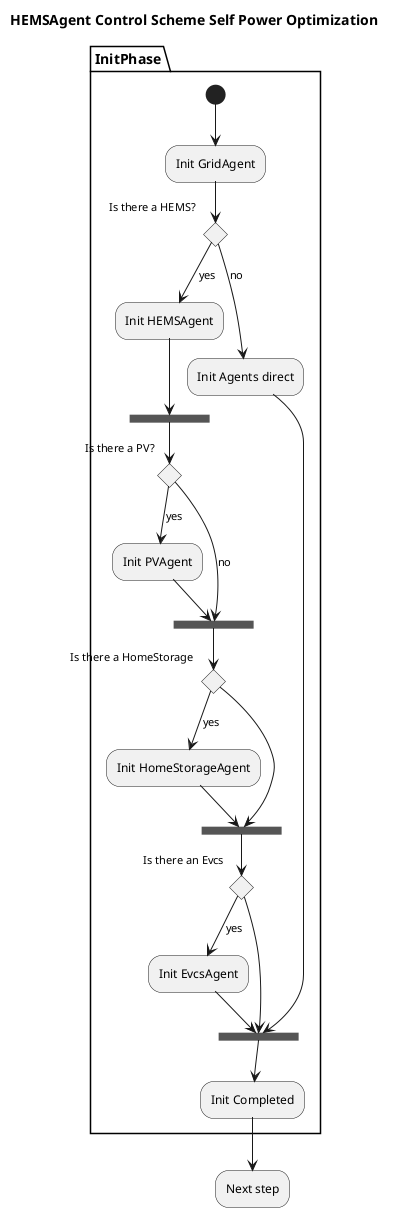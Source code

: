 @startuml
title HEMSAgent Control Scheme Self Power Optimization
partition InitPhase {
(*) --> "Init GridAgent"


if "Is there a HEMS?"
--> [yes] "Init HEMSAgent"
--> ===B1===

===B1=== --> if "Is there a PV?"
--> [yes] "Init PVAgent"
--> ===B2===
else
--> [no] ===B2===
endif

===B2=== --> if "Is there a HomeStorage"
--> [yes] "Init HomeStorageAgent"
--> ===B3===
else
--> ===B3===
endif

===B3=== --> if "Is there an Evcs"
--> [yes] "Init EvcsAgent"
--> ===B4===

else
--> ===B4===
endif

else
--> [no] "Init Agents direct"
--> ===B4===
endif
===B4=== --> "Init Completed"
}
"Init Completed" -->"Next step"

@enduml